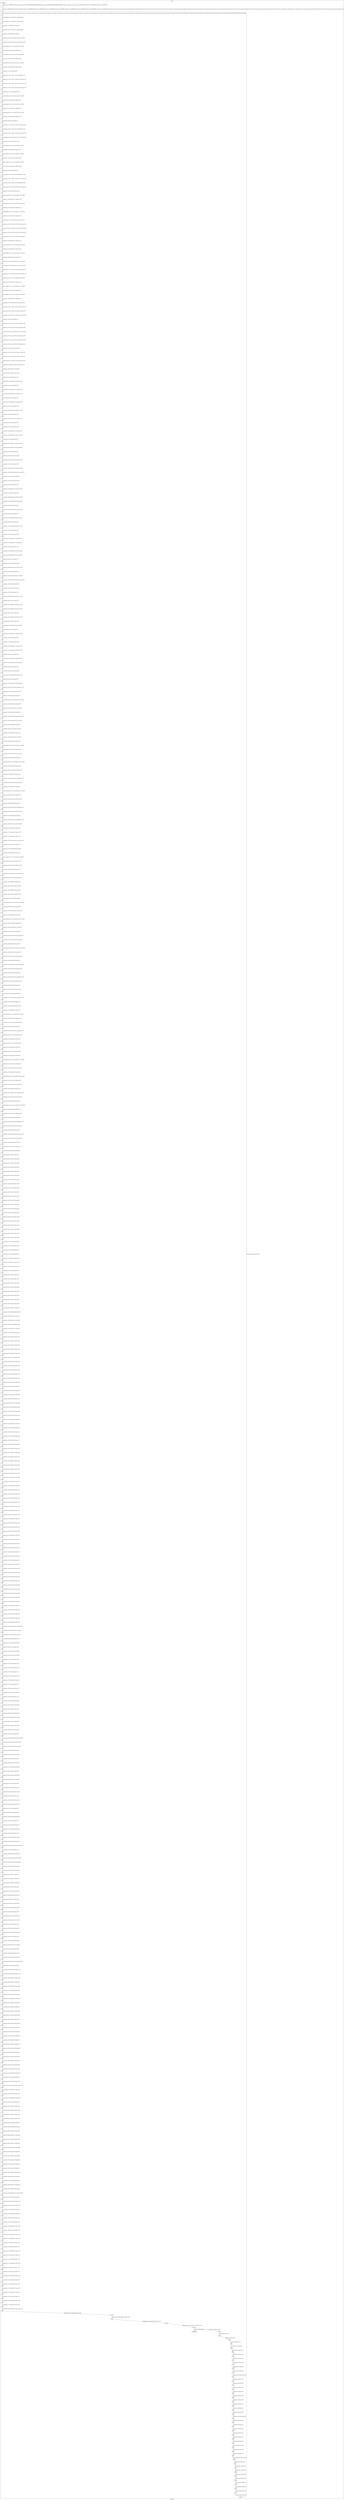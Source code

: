 digraph G {
label="Btor2XCFA";
subgraph cluster_0 {
label="main";
main_init[];
l1[];
l3[];
l4[];
l5[];
l6[];
l7[];
l8[];
l9[];
l10[];
l11[];
l12[];
l13[];
l14[];
l15[];
l16[];
l17[];
l18[];
l19[];
l20[];
l21[];
l22[];
l23[];
l24[];
l25[];
l26[];
l27[];
l28[];
l29[];
l30[];
l31[];
l32[];
l33[];
l34[];
l35[];
l36[];
l37[];
l38[];
l39[];
l40[];
l41[];
l42[];
l43[];
l44[];
l45[];
l46[];
l47[];
l48[];
l49[];
l50[];
l51[];
l52[];
l53[];
l54[];
l55[];
l56[];
l57[];
l58[];
l59[];
l60[];
l61[];
l62[];
l63[];
l64[];
l65[];
l66[];
l67[];
l68[];
l69[];
l70[];
l71[];
l72[];
l73[];
l74[];
l75[];
l76[];
l77[];
l78[];
l79[];
l80[];
l81[];
l82[];
l83[];
l84[];
l85[];
l86[];
l87[];
l88[];
l89[];
l90[];
l91[];
l92[];
l93[];
l94[];
l95[];
l96[];
l97[];
l98[];
l99[];
l100[];
l101[];
l102[];
l103[];
l104[];
l105[];
l106[];
l107[];
l108[];
l109[];
l110[];
l111[];
l112[];
l113[];
l114[];
l115[];
l116[];
l117[];
l118[];
l119[];
l120[];
l121[];
l122[];
l123[];
l124[];
l125[];
l126[];
l127[];
l128[];
l129[];
l130[];
l131[];
l132[];
l133[];
l134[];
l135[];
l136[];
l137[];
l138[];
l139[];
l140[];
l141[];
l142[];
l143[];
l144[];
l145[];
l146[];
l147[];
l148[];
l149[];
l150[];
l151[];
l152[];
l153[];
l154[];
l155[];
l156[];
l157[];
l158[];
l159[];
l160[];
l161[];
l162[];
l163[];
l164[];
l165[];
l166[];
l167[];
l168[];
l169[];
l170[];
l171[];
l172[];
l173[];
l174[];
l175[];
l176[];
l177[];
l178[];
l179[];
l180[];
l181[];
l182[];
l183[];
l184[];
l185[];
l186[];
l187[];
l188[];
l189[];
l190[];
l191[];
l192[];
l193[];
l194[];
l195[];
l196[];
l197[];
l198[];
l199[];
l200[];
l201[];
l202[];
l203[];
l204[];
l205[];
l206[];
l207[];
l208[];
l209[];
l210[];
l211[];
l212[];
l213[];
l214[];
l215[];
l216[];
l217[];
l218[];
l219[];
l220[];
l221[];
l222[];
l223[];
l224[];
l225[];
l226[];
l227[];
l228[];
l229[];
l230[];
l231[];
l232[];
l233[];
l234[];
l235[];
l236[];
l237[];
l238[];
l239[];
l240[];
l241[];
l242[];
l243[];
l244[];
l245[];
l246[];
l247[];
l248[];
l249[];
l250[];
l251[];
l252[];
l253[];
l254[];
l255[];
l256[];
l257[];
l258[];
l259[];
l260[];
l261[];
l262[];
l263[];
l264[];
l265[];
l266[];
l267[];
l268[];
l269[];
l270[];
l271[];
l272[];
l273[];
l274[];
l275[];
l276[];
l277[];
l278[];
l279[];
l280[];
l281[];
l282[];
l283[];
l284[];
l285[];
l286[];
l287[];
l288[];
l289[];
l290[];
l291[];
l292[];
l293[];
l294[];
l295[];
l296[];
l297[];
l298[];
l299[];
l300[];
l301[];
l302[];
l303[];
l304[];
l305[];
l306[];
l307[];
l308[];
l309[];
l310[];
l311[];
l312[];
l313[];
l314[];
l315[];
l316[];
l317[];
l318[];
l319[];
l320[];
l321[];
l322[];
l323[];
l324[];
l325[];
l326[];
l327[];
l328[];
l329[];
l330[];
l331[];
l332[];
l333[];
l334[];
l335[];
l336[];
l337[];
l338[];
l339[];
l340[];
l341[];
l342[];
l343[];
l344[];
l345[];
l346[];
l347[];
l348[];
l349[];
l350[];
l351[];
l352[];
l353[];
l354[];
l355[];
l356[];
l357[];
l358[];
l359[];
l360[];
l361[];
l362[];
l363[];
l364[];
l365[];
l366[];
l367[];
l368[];
l369[];
l370[];
l371[];
l372[];
l373[];
l374[];
l375[];
l376[];
l377[];
l378[];
l379[];
l380[];
l381[];
l382[];
l383[];
l384[];
l385[];
l386[];
l387[];
l388[];
l389[];
l390[];
l391[];
l392[];
l393[];
l394[];
l395[];
l396[];
l397[];
l398[];
l399[];
l400[];
l401[];
l402[];
l403[];
l404[];
l405[];
l406[];
l407[];
l408[];
l409[];
l410[];
l411[];
l412[];
l413[];
l414[];
l415[];
l416[];
l417[];
l418[];
l419[];
l420[];
l421[];
l422[];
l423[];
l424[];
l425[];
l426[];
l427[];
l428[];
l429[];
l430[];
l431[];
l432[];
l433[];
l434[];
l435[];
l436[];
l437[];
l438[];
l439[];
l440[];
l441[];
l442[];
l443[];
l444[];
l445[];
l446[];
l447[];
l448[];
l449[];
l450[];
l451[];
l452[];
l453[];
l454[];
l455[];
l456[];
l457[];
l458[];
l459[];
l460[];
l461[];
l462[];
l463[];
l464[];
l465[];
l466[];
l467[];
l468[];
l469[];
l470[];
l471[];
l472[];
l473[];
l474[];
l475[];
l476[];
l477[];
l478[];
l479[];
l480[];
l481[];
l482[];
l483[];
l484[];
l485[];
l486[];
l487[];
l488[];
l489[];
l490[];
l491[];
l492[];
l493[];
l494[];
l495[];
l496[];
l497[];
l498[];
l499[];
l500[];
l501[];
l502[];
l503[];
l504[];
l505[];
l506[];
l507[];
l508[];
l509[];
l510[];
l511[];
l512[];
l513[];
l514[];
l515[];
l516[];
l517[];
l518[];
l519[];
l520[];
l521[];
l522[];
l523[];
l524[];
l525[];
l526[];
l527[];
l528[];
l529[];
l530[];
l531[];
l532[];
l533[];
l534[];
l535[];
l536[];
l537[];
l538[];
l539[];
l540[];
l541[];
l542[];
l543[];
l544[];
l545[];
l546[];
l547[];
l548[];
l549[];
l550[];
l551[];
l552[];
l553[];
l554[];
l555[];
l556[];
l557[];
l558[];
l559[];
l560[];
l561[];
l562[];
l563[];
main_error[];
l564[];
l565[];
l566[];
l567[];
l568[];
l569[];
l570[];
l571[];
l572[];
l573[];
l574[];
l575[];
l576[];
l577[];
l578[];
l579[];
l580[];
l581[];
l582[];
l583[];
l584[];
l585[];
l586[];
l587[];
l588[];
l589[];
l590[];
l591[];
l592[];
l593[];
l594[];
l595[];
l596[];
l597[];
l598[];
l599[];
l600[];
l601[];
l602[];
l603[];
l604[];
main_init -> l1 [label="[(assign const_4 #b00000000),(assign const_25 #b0),(assign const_88 #b00000000000000000000000000000001),(assign const_89 #b00000000000000000000000000000000),(assign const_98 #b11111111),(assign const_100 #b00000000),(assign const_103 #b00000010),(assign const_107 #b00000001)] "];
l3 -> l4 [label="[(havoc input_99),(havoc input_104),(havoc input_108),(havoc input_111),(havoc input_123),(havoc input_135),(havoc input_147),(havoc input_150),(havoc input_153),(havoc input_156),(havoc input_166),(havoc input_176),(havoc input_186),(havoc input_187),(havoc input_188),(havoc input_189),(havoc input_190),(havoc input_191),(havoc input_215),(havoc input_217),(havoc input_227),(havoc input_232),(havoc input_234),(havoc input_239),(havoc input_243),(havoc input_258),(havoc input_260),(havoc input_270),(havoc input_275),(havoc input_277),(havoc input_282),(havoc input_286),(havoc input_301),(havoc input_303),(havoc input_313),(havoc input_318),(havoc input_320),(havoc input_325),(havoc input_329)] "];
l4 -> l5 [label="[(assign ternary_90 (ite (= state_38 #b1) const_88 const_89))] "];
l5 -> l6 [label="[(assign ternary_91 (ite (= state_58 #b1) const_88 const_89))] "];
l6 -> l7 [label="[(assign binary_92 (bvadd ternary_90 ternary_91))] "];
l7 -> l8 [label="[(assign ternary_93 (ite (= state_78 #b1) const_88 const_89))] "];
l8 -> l9 [label="[(assign binary_94 (bvadd binary_92 ternary_93))] "];
l9 -> l10 [label="[(assign comparison_95 (ite (bvule binary_94 const_88) #b1 #b0))] "];
l10 -> l11 [label="[(assign binary_96 (bvand (bvnot state_86) (bvnot comparison_95)))] "];
l11 -> l12 [label="[(assign comparison_101 (ite (= const_100 state_23) #b1 #b0))] "];
l12 -> l13 [label="[(assign binary_102 (bvand input_99 comparison_101))] "];
l13 -> l14 [label="[(assign comparison_105 (ite (= const_100 state_21) #b1 #b0))] "];
l14 -> l15 [label="[(assign binary_106 (bvand input_104 comparison_105))] "];
l15 -> l16 [label="[(assign comparison_109 (ite (= const_100 state_19) #b1 #b0))] "];
l16 -> l17 [label="[(assign binary_110 (bvand input_108 comparison_109))] "];
l17 -> l18 [label="[(assign binary_112 (bvxor const_98 state_5))] "];
l18 -> l19 [label="[(assign ternary_113 (ite (= input_111 #b1) const_98 binary_112))] "];
l19 -> l20 [label="[(assign ternary_114 (ite (= binary_110 #b1) const_100 ternary_113))] "];
l20 -> l21 [label="[(assign ternary_115 (ite (= binary_106 #b1) const_107 ternary_114))] "];
l21 -> l22 [label="[(assign ternary_116 (ite (= binary_102 #b1) const_103 ternary_115))] "];
l22 -> l23 [label="[(assign binary_117 (bvxor const_98 ternary_116))] "];
l23 -> l24 [label="[(assign comparison_119 (ite (= const_107 state_23) #b1 #b0))] "];
l24 -> l25 [label="[(assign binary_120 (bvand input_99 comparison_119))] "];
l25 -> l26 [label="[(assign comparison_121 (ite (= const_107 state_21) #b1 #b0))] "];
l26 -> l27 [label="[(assign binary_122 (bvand input_104 comparison_121))] "];
l27 -> l28 [label="[(assign comparison_124 (ite (= const_107 state_19) #b1 #b0))] "];
l28 -> l29 [label="[(assign binary_125 (bvand input_108 comparison_124))] "];
l29 -> l30 [label="[(assign binary_126 (bvxor const_98 state_7))] "];
l30 -> l31 [label="[(assign ternary_127 (ite (= binary_125 #b1) const_100 binary_126))] "];
l31 -> l32 [label="[(assign ternary_128 (ite (= input_123 #b1) const_98 ternary_127))] "];
l32 -> l33 [label="[(assign ternary_129 (ite (= binary_122 #b1) const_107 ternary_128))] "];
l33 -> l34 [label="[(assign ternary_130 (ite (= binary_120 #b1) const_103 ternary_129))] "];
l34 -> l35 [label="[(assign binary_131 (bvxor const_98 ternary_130))] "];
l35 -> l36 [label="[(assign comparison_133 (ite (= const_103 state_23) #b1 #b0))] "];
l36 -> l37 [label="[(assign binary_134 (bvand input_99 comparison_133))] "];
l37 -> l38 [label="[(assign comparison_136 (ite (= const_103 state_21) #b1 #b0))] "];
l38 -> l39 [label="[(assign binary_137 (bvand input_104 comparison_136))] "];
l39 -> l40 [label="[(assign comparison_138 (ite (= const_103 state_19) #b1 #b0))] "];
l40 -> l41 [label="[(assign binary_139 (bvand input_108 comparison_138))] "];
l41 -> l42 [label="[(assign binary_140 (bvxor const_98 state_9))] "];
l42 -> l43 [label="[(assign ternary_141 (ite (= binary_139 #b1) const_100 binary_140))] "];
l43 -> l44 [label="[(assign ternary_142 (ite (= binary_137 #b1) const_107 ternary_141))] "];
l44 -> l45 [label="[(assign ternary_143 (ite (= input_135 #b1) const_98 ternary_142))] "];
l45 -> l46 [label="[(assign ternary_144 (ite (= binary_134 #b1) const_103 ternary_143))] "];
l46 -> l47 [label="[(assign binary_145 (bvxor const_98 ternary_144))] "];
l47 -> l48 [label="[(assign comparison_148 (ite (= const_100 binary_140) #b1 #b0))] "];
l48 -> l49 [label="[(assign binary_149 (bvand input_147 comparison_148))] "];
l49 -> l50 [label="[(assign comparison_151 (ite (= const_100 binary_126) #b1 #b0))] "];
l50 -> l51 [label="[(assign binary_152 (bvand input_150 comparison_151))] "];
l51 -> l52 [label="[(assign comparison_154 (ite (= const_100 binary_112) #b1 #b0))] "];
l52 -> l53 [label="[(assign binary_155 (bvand input_153 comparison_154))] "];
l53 -> l54 [label="[(assign ternary_157 (ite (= input_156 #b1) const_107 state_11))] "];
l54 -> l55 [label="[(assign ternary_158 (ite (= binary_155 #b1) const_100 ternary_157))] "];
l55 -> l56 [label="[(assign ternary_159 (ite (= binary_152 #b1) const_100 ternary_158))] "];
l56 -> l57 [label="[(assign ternary_160 (ite (= binary_149 #b1) const_100 ternary_159))] "];
l57 -> l58 [label="[(assign comparison_162 (ite (= const_107 binary_140) #b1 #b0))] "];
l58 -> l59 [label="[(assign binary_163 (bvand input_147 comparison_162))] "];
l59 -> l60 [label="[(assign comparison_164 (ite (= const_107 binary_126) #b1 #b0))] "];
l60 -> l61 [label="[(assign binary_165 (bvand input_150 comparison_164))] "];
l61 -> l62 [label="[(assign comparison_167 (ite (= const_107 binary_112) #b1 #b0))] "];
l62 -> l63 [label="[(assign binary_168 (bvand input_153 comparison_167))] "];
l63 -> l64 [label="[(assign ternary_169 (ite (= binary_168 #b1) const_100 state_13))] "];
l64 -> l65 [label="[(assign ternary_170 (ite (= input_166 #b1) const_107 ternary_169))] "];
l65 -> l66 [label="[(assign ternary_171 (ite (= binary_165 #b1) const_100 ternary_170))] "];
l66 -> l67 [label="[(assign ternary_172 (ite (= binary_163 #b1) const_100 ternary_171))] "];
l67 -> l68 [label="[(assign comparison_174 (ite (= const_103 binary_140) #b1 #b0))] "];
l68 -> l69 [label="[(assign binary_175 (bvand input_147 comparison_174))] "];
l69 -> l70 [label="[(assign comparison_177 (ite (= const_103 binary_126) #b1 #b0))] "];
l70 -> l71 [label="[(assign binary_178 (bvand input_150 comparison_177))] "];
l71 -> l72 [label="[(assign comparison_179 (ite (= const_103 binary_112) #b1 #b0))] "];
l72 -> l73 [label="[(assign binary_180 (bvand input_153 comparison_179))] "];
l73 -> l74 [label="[(assign ternary_181 (ite (= binary_180 #b1) const_100 state_15))] "];
l74 -> l75 [label="[(assign ternary_182 (ite (= binary_178 #b1) const_100 ternary_181))] "];
l75 -> l76 [label="[(assign ternary_183 (ite (= input_176 #b1) const_107 ternary_182))] "];
l76 -> l77 [label="[(assign ternary_184 (ite (= binary_175 #b1) const_100 ternary_183))] "];
l77 -> l78 [label="[(assign binary_192 (bvxor const_98 state_17))] "];
l78 -> l79 [label="[(assign ternary_193 (ite (= input_191 #b1) const_100 binary_192))] "];
l79 -> l80 [label="[(assign ternary_194 (ite (= input_190 #b1) const_98 ternary_193))] "];
l80 -> l81 [label="[(assign ternary_195 (ite (= input_189 #b1) const_107 ternary_194))] "];
l81 -> l82 [label="[(assign ternary_196 (ite (= input_188 #b1) const_98 ternary_195))] "];
l82 -> l83 [label="[(assign ternary_197 (ite (= input_187 #b1) const_103 ternary_196))] "];
l83 -> l84 [label="[(assign ternary_198 (ite (= input_186 #b1) const_98 ternary_197))] "];
l84 -> l85 [label="[(assign binary_199 (bvxor const_98 ternary_198))] "];
l85 -> l86 [label="[(assign ternary_201 (ite (= input_191 #b1) binary_192 state_19))] "];
l86 -> l87 [label="[(assign ternary_203 (ite (= input_189 #b1) binary_192 state_21))] "];
l87 -> l88 [label="[(assign ternary_205 (ite (= input_187 #b1) binary_192 state_23))] "];
l88 -> l89 [label="[(assign binary_207 (bvand (bvnot state_26) (bvnot input_111)))] "];
l89 -> l90 [label="[(assign binary_208 (bvor binary_207 input_190))] "];
l90 -> l91 [label="[(assign binary_209 (bvor binary_208 input_153))] "];
l91 -> l92 [label="[(assign binary_211 (bvor state_28 input_111))] "];
l92 -> l93 [label="[(assign binary_212 (bvand binary_211 (bvnot input_191)))] "];
l93 -> l94 [label="[(assign binary_214 (bvor state_30 input_191))] "];
l94 -> l95 [label="[(assign binary_216 (bvand binary_214 (bvnot input_215)))] "];
l95 -> l96 [label="[(assign binary_218 (bvand binary_216 (bvnot input_217)))] "];
l96 -> l97 [label="[(assign binary_220 (bvor state_32 input_217))] "];
l97 -> l98 [label="[(assign binary_221 (bvand binary_220 (bvnot input_156)))] "];
l98 -> l99 [label="[(assign binary_223 (bvor state_34 input_156))] "];
l99 -> l100 [label="[(assign binary_224 (bvand binary_223 (bvnot input_108)))] "];
l100 -> l101 [label="[(assign binary_226 (bvor state_36 input_108))] "];
l101 -> l102 [label="[(assign binary_228 (bvand binary_226 (bvnot input_227)))] "];
l102 -> l103 [label="[(assign binary_230 (bvor state_38 input_215))] "];
l103 -> l104 [label="[(assign binary_231 (bvor binary_230 input_227))] "];
l104 -> l105 [label="[(assign binary_233 (bvand binary_231 (bvnot input_232)))] "];
l105 -> l106 [label="[(assign binary_235 (bvand binary_233 (bvnot input_234)))] "];
l106 -> l107 [label="[(assign binary_237 (bvor state_40 input_232))] "];
l107 -> l108 [label="[(assign binary_238 (bvand binary_237 (bvnot input_190)))] "];
l108 -> l109 [label="[(assign binary_240 (bvand binary_238 (bvnot input_239)))] "];
l109 -> l110 [label="[(assign binary_242 (bvor state_42 input_234))] "];
l110 -> l111 [label="[(assign binary_244 (bvor binary_242 input_243))] "];
l111 -> l112 [label="[(assign binary_245 (bvand binary_244 (bvnot input_153)))] "];
l112 -> l113 [label="[(assign binary_247 (bvor state_44 input_239))] "];
l113 -> l114 [label="[(assign binary_248 (bvand binary_247 (bvnot input_243)))] "];
l114 -> l115 [label="[(assign binary_250 (bvand (bvnot state_46) (bvnot input_123)))] "];
l115 -> l116 [label="[(assign binary_251 (bvor binary_250 input_188))] "];
l116 -> l117 [label="[(assign binary_252 (bvor binary_251 input_150))] "];
l117 -> l118 [label="[(assign binary_254 (bvor state_48 input_123))] "];
l118 -> l119 [label="[(assign binary_255 (bvand binary_254 (bvnot input_189)))] "];
l119 -> l120 [label="[(assign binary_257 (bvor state_50 input_189))] "];
l120 -> l121 [label="[(assign binary_259 (bvand binary_257 (bvnot input_258)))] "];
l121 -> l122 [label="[(assign binary_261 (bvand binary_259 (bvnot input_260)))] "];
l122 -> l123 [label="[(assign binary_263 (bvor state_52 input_260))] "];
l123 -> l124 [label="[(assign binary_264 (bvand binary_263 (bvnot input_166)))] "];
l124 -> l125 [label="[(assign binary_266 (bvor state_54 input_166))] "];
l125 -> l126 [label="[(assign binary_267 (bvand binary_266 (bvnot input_104)))] "];
l126 -> l127 [label="[(assign binary_269 (bvor state_56 input_104))] "];
l127 -> l128 [label="[(assign binary_271 (bvand binary_269 (bvnot input_270)))] "];
l128 -> l129 [label="[(assign binary_273 (bvor state_58 input_258))] "];
l129 -> l130 [label="[(assign binary_274 (bvor binary_273 input_270))] "];
l130 -> l131 [label="[(assign binary_276 (bvand binary_274 (bvnot input_275)))] "];
l131 -> l132 [label="[(assign binary_278 (bvand binary_276 (bvnot input_277)))] "];
l132 -> l133 [label="[(assign binary_280 (bvor state_60 input_275))] "];
l133 -> l134 [label="[(assign binary_281 (bvand binary_280 (bvnot input_188)))] "];
l134 -> l135 [label="[(assign binary_283 (bvand binary_281 (bvnot input_282)))] "];
l135 -> l136 [label="[(assign binary_285 (bvor state_62 input_277))] "];
l136 -> l137 [label="[(assign binary_287 (bvor binary_285 input_286))] "];
l137 -> l138 [label="[(assign binary_288 (bvand binary_287 (bvnot input_150)))] "];
l138 -> l139 [label="[(assign binary_290 (bvor state_64 input_282))] "];
l139 -> l140 [label="[(assign binary_291 (bvand binary_290 (bvnot input_286)))] "];
l140 -> l141 [label="[(assign binary_293 (bvand (bvnot state_66) (bvnot input_135)))] "];
l141 -> l142 [label="[(assign binary_294 (bvor binary_293 input_186))] "];
l142 -> l143 [label="[(assign binary_295 (bvor binary_294 input_147))] "];
l143 -> l144 [label="[(assign binary_297 (bvor state_68 input_135))] "];
l144 -> l145 [label="[(assign binary_298 (bvand binary_297 (bvnot input_187)))] "];
l145 -> l146 [label="[(assign binary_300 (bvor state_70 input_187))] "];
l146 -> l147 [label="[(assign binary_302 (bvand binary_300 (bvnot input_301)))] "];
l147 -> l148 [label="[(assign binary_304 (bvand binary_302 (bvnot input_303)))] "];
l148 -> l149 [label="[(assign binary_306 (bvor state_72 input_303))] "];
l149 -> l150 [label="[(assign binary_307 (bvand binary_306 (bvnot input_176)))] "];
l150 -> l151 [label="[(assign binary_309 (bvor state_74 input_176))] "];
l151 -> l152 [label="[(assign binary_310 (bvand binary_309 (bvnot input_99)))] "];
l152 -> l153 [label="[(assign binary_312 (bvor state_76 input_99))] "];
l153 -> l154 [label="[(assign binary_314 (bvand binary_312 (bvnot input_313)))] "];
l154 -> l155 [label="[(assign binary_316 (bvor state_78 input_301))] "];
l155 -> l156 [label="[(assign binary_317 (bvor binary_316 input_313))] "];
l156 -> l157 [label="[(assign binary_319 (bvand binary_317 (bvnot input_318)))] "];
l157 -> l158 [label="[(assign binary_321 (bvand binary_319 (bvnot input_320)))] "];
l158 -> l159 [label="[(assign binary_323 (bvor state_80 input_318))] "];
l159 -> l160 [label="[(assign binary_324 (bvand binary_323 (bvnot input_186)))] "];
l160 -> l161 [label="[(assign binary_326 (bvand binary_324 (bvnot input_325)))] "];
l161 -> l162 [label="[(assign binary_328 (bvor state_82 input_320))] "];
l162 -> l163 [label="[(assign binary_330 (bvor binary_328 input_329))] "];
l163 -> l164 [label="[(assign binary_331 (bvand binary_330 (bvnot input_147)))] "];
l164 -> l165 [label="[(assign binary_333 (bvor state_84 input_325))] "];
l165 -> l166 [label="[(assign binary_334 (bvand binary_333 (bvnot input_329)))] "];
l166 -> l167 [label="[(assign binary_336 (bvor (bvnot state_26) (bvnot input_111)))] "];
l167 -> l168 [label="[(assign binary_337 (bvor state_28 (bvnot input_191)))] "];
l168 -> l169 [label="[(assign binary_338 (bvand binary_336 binary_337))] "];
l169 -> l170 [label="[(assign comparison_339 (ite (= const_98 state_19) #b1 #b0))] "];
l170 -> l171 [label="[(assign binary_340 (bvand state_30 comparison_339))] "];
l171 -> l172 [label="[(assign binary_341 (bvor (bvnot input_215) binary_340))] "];
l172 -> l173 [label="[(assign binary_342 (bvand binary_338 binary_341))] "];
l173 -> l174 [label="[(assign binary_343 (bvand state_30 (bvnot comparison_339)))] "];
l174 -> l175 [label="[(assign binary_344 (bvor (bvnot input_217) binary_343))] "];
l175 -> l176 [label="[(assign binary_345 (bvand binary_342 binary_344))] "];
l176 -> l177 [label="[(assign binary_346 (bvor state_32 (bvnot input_156)))] "];
l177 -> l178 [label="[(assign binary_347 (bvand binary_345 binary_346))] "];
l178 -> l179 [label="[(assign binary_348 (bvor state_34 (bvnot input_108)))] "];
l179 -> l180 [label="[(assign binary_349 (bvand binary_347 binary_348))] "];
l180 -> l181 [label="[(assign comparison_350 (ite (= const_100 state_11) #b1 #b0))] "];
l181 -> l182 [label="[(assign binary_351 (bvand state_36 comparison_350))] "];
l182 -> l183 [label="[(assign binary_352 (bvor (bvnot input_227) binary_351))] "];
l183 -> l184 [label="[(assign binary_353 (bvand binary_349 binary_352))] "];
l184 -> l185 [label="[(assign comparison_354 (ite (= const_98 binary_112) #b1 #b0))] "];
l185 -> l186 [label="[(assign binary_355 (bvand state_38 comparison_354))] "];
l186 -> l187 [label="[(assign binary_356 (bvor (bvnot input_232) binary_355))] "];
l187 -> l188 [label="[(assign binary_357 (bvand binary_353 binary_356))] "];
l188 -> l189 [label="[(assign binary_358 (bvand state_38 (bvnot comparison_354)))] "];
l189 -> l190 [label="[(assign binary_359 (bvor (bvnot input_234) binary_358))] "];
l190 -> l191 [label="[(assign binary_360 (bvand binary_357 binary_359))] "];
l191 -> l192 [label="[(assign comparison_361 (ite (= const_100 binary_192) #b1 #b0))] "];
l192 -> l193 [label="[(assign binary_362 (bvand state_40 comparison_361))] "];
l193 -> l194 [label="[(assign binary_363 (bvor (bvnot input_190) binary_362))] "];
l194 -> l195 [label="[(assign binary_364 (bvand binary_360 binary_363))] "];
l195 -> l196 [label="[(assign binary_365 (bvand state_40 (bvnot comparison_361)))] "];
l196 -> l197 [label="[(assign binary_366 (bvor (bvnot input_239) binary_365))] "];
l197 -> l198 [label="[(assign binary_367 (bvand binary_364 binary_366))] "];
l198 -> l199 [label="[(assign binary_368 (bvand state_44 (bvnot comparison_354)))] "];
l199 -> l200 [label="[(assign binary_369 (bvor (bvnot input_243) binary_368))] "];
l200 -> l201 [label="[(assign binary_370 (bvand binary_367 binary_369))] "];
l201 -> l202 [label="[(assign binary_371 (bvor state_42 (bvnot input_153)))] "];
l202 -> l203 [label="[(assign binary_372 (bvand binary_370 binary_371))] "];
l203 -> l204 [label="[(assign binary_373 (bvor (bvnot state_46) (bvnot input_123)))] "];
l204 -> l205 [label="[(assign binary_374 (bvand binary_372 binary_373))] "];
l205 -> l206 [label="[(assign binary_375 (bvor state_48 (bvnot input_189)))] "];
l206 -> l207 [label="[(assign binary_376 (bvand binary_374 binary_375))] "];
l207 -> l208 [label="[(assign comparison_377 (ite (= const_98 state_21) #b1 #b0))] "];
l208 -> l209 [label="[(assign binary_378 (bvand state_50 comparison_377))] "];
l209 -> l210 [label="[(assign binary_379 (bvor (bvnot input_258) binary_378))] "];
l210 -> l211 [label="[(assign binary_380 (bvand binary_376 binary_379))] "];
l211 -> l212 [label="[(assign binary_381 (bvand state_50 (bvnot comparison_377)))] "];
l212 -> l213 [label="[(assign binary_382 (bvor (bvnot input_260) binary_381))] "];
l213 -> l214 [label="[(assign binary_383 (bvand binary_380 binary_382))] "];
l214 -> l215 [label="[(assign binary_384 (bvor state_52 (bvnot input_166)))] "];
l215 -> l216 [label="[(assign binary_385 (bvand binary_383 binary_384))] "];
l216 -> l217 [label="[(assign binary_386 (bvor state_54 (bvnot input_104)))] "];
l217 -> l218 [label="[(assign binary_387 (bvand binary_385 binary_386))] "];
l218 -> l219 [label="[(assign comparison_388 (ite (= const_100 state_13) #b1 #b0))] "];
l219 -> l220 [label="[(assign binary_389 (bvand state_56 comparison_388))] "];
l220 -> l221 [label="[(assign binary_390 (bvor (bvnot input_270) binary_389))] "];
l221 -> l222 [label="[(assign binary_391 (bvand binary_387 binary_390))] "];
l222 -> l223 [label="[(assign comparison_392 (ite (= const_98 binary_126) #b1 #b0))] "];
l223 -> l224 [label="[(assign binary_393 (bvand state_58 comparison_392))] "];
l224 -> l225 [label="[(assign binary_394 (bvor (bvnot input_275) binary_393))] "];
l225 -> l226 [label="[(assign binary_395 (bvand binary_391 binary_394))] "];
l226 -> l227 [label="[(assign binary_396 (bvand state_58 (bvnot comparison_392)))] "];
l227 -> l228 [label="[(assign binary_397 (bvor (bvnot input_277) binary_396))] "];
l228 -> l229 [label="[(assign binary_398 (bvand binary_395 binary_397))] "];
l229 -> l230 [label="[(assign comparison_399 (ite (= const_107 binary_192) #b1 #b0))] "];
l230 -> l231 [label="[(assign binary_400 (bvand state_60 comparison_399))] "];
l231 -> l232 [label="[(assign binary_401 (bvor (bvnot input_188) binary_400))] "];
l232 -> l233 [label="[(assign binary_402 (bvand binary_398 binary_401))] "];
l233 -> l234 [label="[(assign binary_403 (bvand state_60 (bvnot comparison_399)))] "];
l234 -> l235 [label="[(assign binary_404 (bvor (bvnot input_282) binary_403))] "];
l235 -> l236 [label="[(assign binary_405 (bvand binary_402 binary_404))] "];
l236 -> l237 [label="[(assign binary_406 (bvand state_64 (bvnot comparison_392)))] "];
l237 -> l238 [label="[(assign binary_407 (bvor (bvnot input_286) binary_406))] "];
l238 -> l239 [label="[(assign binary_408 (bvand binary_405 binary_407))] "];
l239 -> l240 [label="[(assign binary_409 (bvor state_62 (bvnot input_150)))] "];
l240 -> l241 [label="[(assign binary_410 (bvand binary_408 binary_409))] "];
l241 -> l242 [label="[(assign binary_411 (bvor (bvnot state_66) (bvnot input_135)))] "];
l242 -> l243 [label="[(assign binary_412 (bvand binary_410 binary_411))] "];
l243 -> l244 [label="[(assign binary_413 (bvor state_68 (bvnot input_187)))] "];
l244 -> l245 [label="[(assign binary_414 (bvand binary_412 binary_413))] "];
l245 -> l246 [label="[(assign comparison_415 (ite (= const_98 state_23) #b1 #b0))] "];
l246 -> l247 [label="[(assign binary_416 (bvand state_70 comparison_415))] "];
l247 -> l248 [label="[(assign binary_417 (bvor (bvnot input_301) binary_416))] "];
l248 -> l249 [label="[(assign binary_418 (bvand binary_414 binary_417))] "];
l249 -> l250 [label="[(assign binary_419 (bvand state_70 (bvnot comparison_415)))] "];
l250 -> l251 [label="[(assign binary_420 (bvor (bvnot input_303) binary_419))] "];
l251 -> l252 [label="[(assign binary_421 (bvand binary_418 binary_420))] "];
l252 -> l253 [label="[(assign binary_422 (bvor state_72 (bvnot input_176)))] "];
l253 -> l254 [label="[(assign binary_423 (bvand binary_421 binary_422))] "];
l254 -> l255 [label="[(assign binary_424 (bvor state_74 (bvnot input_99)))] "];
l255 -> l256 [label="[(assign binary_425 (bvand binary_423 binary_424))] "];
l256 -> l257 [label="[(assign comparison_426 (ite (= const_100 state_15) #b1 #b0))] "];
l257 -> l258 [label="[(assign binary_427 (bvand state_76 comparison_426))] "];
l258 -> l259 [label="[(assign binary_428 (bvor (bvnot input_313) binary_427))] "];
l259 -> l260 [label="[(assign binary_429 (bvand binary_425 binary_428))] "];
l260 -> l261 [label="[(assign comparison_430 (ite (= const_98 binary_140) #b1 #b0))] "];
l261 -> l262 [label="[(assign binary_431 (bvand state_78 comparison_430))] "];
l262 -> l263 [label="[(assign binary_432 (bvor (bvnot input_318) binary_431))] "];
l263 -> l264 [label="[(assign binary_433 (bvand binary_429 binary_432))] "];
l264 -> l265 [label="[(assign binary_434 (bvand state_78 (bvnot comparison_430)))] "];
l265 -> l266 [label="[(assign binary_435 (bvor (bvnot input_320) binary_434))] "];
l266 -> l267 [label="[(assign binary_436 (bvand binary_433 binary_435))] "];
l267 -> l268 [label="[(assign comparison_437 (ite (= const_103 binary_192) #b1 #b0))] "];
l268 -> l269 [label="[(assign binary_438 (bvand state_80 comparison_437))] "];
l269 -> l270 [label="[(assign binary_439 (bvor (bvnot input_186) binary_438))] "];
l270 -> l271 [label="[(assign binary_440 (bvand binary_436 binary_439))] "];
l271 -> l272 [label="[(assign binary_441 (bvand state_80 (bvnot comparison_437)))] "];
l272 -> l273 [label="[(assign binary_442 (bvor (bvnot input_325) binary_441))] "];
l273 -> l274 [label="[(assign binary_443 (bvand binary_440 binary_442))] "];
l274 -> l275 [label="[(assign binary_444 (bvand state_84 (bvnot comparison_430)))] "];
l275 -> l276 [label="[(assign binary_445 (bvor (bvnot input_329) binary_444))] "];
l276 -> l277 [label="[(assign binary_446 (bvand binary_443 binary_445))] "];
l277 -> l278 [label="[(assign binary_447 (bvor state_82 (bvnot input_147)))] "];
l278 -> l279 [label="[(assign binary_448 (bvand binary_446 binary_447))] "];
l279 -> l280 [label="[(assign binary_449 (bvor input_111 input_191))] "];
l280 -> l281 [label="[(assign binary_450 (bvor input_215 binary_449))] "];
l281 -> l282 [label="[(assign binary_451 (bvor input_217 binary_450))] "];
l282 -> l283 [label="[(assign binary_452 (bvor input_156 binary_451))] "];
l283 -> l284 [label="[(assign binary_453 (bvor input_108 binary_452))] "];
l284 -> l285 [label="[(assign binary_454 (bvor input_227 binary_453))] "];
l285 -> l286 [label="[(assign binary_455 (bvor input_232 binary_454))] "];
l286 -> l287 [label="[(assign binary_456 (bvor input_234 binary_455))] "];
l287 -> l288 [label="[(assign binary_457 (bvor input_190 binary_456))] "];
l288 -> l289 [label="[(assign binary_458 (bvor input_239 binary_457))] "];
l289 -> l290 [label="[(assign binary_459 (bvor input_243 binary_458))] "];
l290 -> l291 [label="[(assign binary_460 (bvor input_153 binary_459))] "];
l291 -> l292 [label="[(assign binary_461 (bvor input_123 binary_460))] "];
l292 -> l293 [label="[(assign binary_462 (bvor input_189 binary_461))] "];
l293 -> l294 [label="[(assign binary_463 (bvor input_258 binary_462))] "];
l294 -> l295 [label="[(assign binary_464 (bvor input_260 binary_463))] "];
l295 -> l296 [label="[(assign binary_465 (bvor input_166 binary_464))] "];
l296 -> l297 [label="[(assign binary_466 (bvor input_104 binary_465))] "];
l297 -> l298 [label="[(assign binary_467 (bvor input_270 binary_466))] "];
l298 -> l299 [label="[(assign binary_468 (bvor input_275 binary_467))] "];
l299 -> l300 [label="[(assign binary_469 (bvor input_277 binary_468))] "];
l300 -> l301 [label="[(assign binary_470 (bvor input_188 binary_469))] "];
l301 -> l302 [label="[(assign binary_471 (bvor input_282 binary_470))] "];
l302 -> l303 [label="[(assign binary_472 (bvor input_286 binary_471))] "];
l303 -> l304 [label="[(assign binary_473 (bvor input_150 binary_472))] "];
l304 -> l305 [label="[(assign binary_474 (bvor input_135 binary_473))] "];
l305 -> l306 [label="[(assign binary_475 (bvor input_187 binary_474))] "];
l306 -> l307 [label="[(assign binary_476 (bvor input_301 binary_475))] "];
l307 -> l308 [label="[(assign binary_477 (bvor input_303 binary_476))] "];
l308 -> l309 [label="[(assign binary_478 (bvor input_176 binary_477))] "];
l309 -> l310 [label="[(assign binary_479 (bvor input_99 binary_478))] "];
l310 -> l311 [label="[(assign binary_480 (bvor input_313 binary_479))] "];
l311 -> l312 [label="[(assign binary_481 (bvor input_318 binary_480))] "];
l312 -> l313 [label="[(assign binary_482 (bvor input_320 binary_481))] "];
l313 -> l314 [label="[(assign binary_483 (bvor input_186 binary_482))] "];
l314 -> l315 [label="[(assign binary_484 (bvor input_325 binary_483))] "];
l315 -> l316 [label="[(assign binary_485 (bvor input_329 binary_484))] "];
l316 -> l317 [label="[(assign binary_486 (bvor input_147 binary_485))] "];
l317 -> l318 [label="[(assign binary_487 (bvand binary_448 binary_486))] "];
l318 -> l319 [label="[(assign binary_488 (bvand input_111 input_191))] "];
l319 -> l320 [label="[(assign binary_489 (bvand input_215 binary_449))] "];
l320 -> l321 [label="[(assign binary_490 (bvor binary_488 binary_489))] "];
l321 -> l322 [label="[(assign binary_491 (bvand input_217 binary_450))] "];
l322 -> l323 [label="[(assign binary_492 (bvor binary_490 binary_491))] "];
l323 -> l324 [label="[(assign binary_493 (bvand input_156 binary_451))] "];
l324 -> l325 [label="[(assign binary_494 (bvor binary_492 binary_493))] "];
l325 -> l326 [label="[(assign binary_495 (bvand input_108 binary_452))] "];
l326 -> l327 [label="[(assign binary_496 (bvor binary_494 binary_495))] "];
l327 -> l328 [label="[(assign binary_497 (bvand input_227 binary_453))] "];
l328 -> l329 [label="[(assign binary_498 (bvor binary_496 binary_497))] "];
l329 -> l330 [label="[(assign binary_499 (bvand input_232 binary_454))] "];
l330 -> l331 [label="[(assign binary_500 (bvor binary_498 binary_499))] "];
l331 -> l332 [label="[(assign binary_501 (bvand input_234 binary_455))] "];
l332 -> l333 [label="[(assign binary_502 (bvor binary_500 binary_501))] "];
l333 -> l334 [label="[(assign binary_503 (bvand input_190 binary_456))] "];
l334 -> l335 [label="[(assign binary_504 (bvor binary_502 binary_503))] "];
l335 -> l336 [label="[(assign binary_505 (bvand input_239 binary_457))] "];
l336 -> l337 [label="[(assign binary_506 (bvor binary_504 binary_505))] "];
l337 -> l338 [label="[(assign binary_507 (bvand input_243 binary_458))] "];
l338 -> l339 [label="[(assign binary_508 (bvor binary_506 binary_507))] "];
l339 -> l340 [label="[(assign binary_509 (bvand input_153 binary_459))] "];
l340 -> l341 [label="[(assign binary_510 (bvor binary_508 binary_509))] "];
l341 -> l342 [label="[(assign binary_511 (bvand input_123 binary_460))] "];
l342 -> l343 [label="[(assign binary_512 (bvor binary_510 binary_511))] "];
l343 -> l344 [label="[(assign binary_513 (bvand input_189 binary_461))] "];
l344 -> l345 [label="[(assign binary_514 (bvor binary_512 binary_513))] "];
l345 -> l346 [label="[(assign binary_515 (bvand input_258 binary_462))] "];
l346 -> l347 [label="[(assign binary_516 (bvor binary_514 binary_515))] "];
l347 -> l348 [label="[(assign binary_517 (bvand input_260 binary_463))] "];
l348 -> l349 [label="[(assign binary_518 (bvor binary_516 binary_517))] "];
l349 -> l350 [label="[(assign binary_519 (bvand input_166 binary_464))] "];
l350 -> l351 [label="[(assign binary_520 (bvor binary_518 binary_519))] "];
l351 -> l352 [label="[(assign binary_521 (bvand input_104 binary_465))] "];
l352 -> l353 [label="[(assign binary_522 (bvor binary_520 binary_521))] "];
l353 -> l354 [label="[(assign binary_523 (bvand input_270 binary_466))] "];
l354 -> l355 [label="[(assign binary_524 (bvor binary_522 binary_523))] "];
l355 -> l356 [label="[(assign binary_525 (bvand input_275 binary_467))] "];
l356 -> l357 [label="[(assign binary_526 (bvor binary_524 binary_525))] "];
l357 -> l358 [label="[(assign binary_527 (bvand input_277 binary_468))] "];
l358 -> l359 [label="[(assign binary_528 (bvor binary_526 binary_527))] "];
l359 -> l360 [label="[(assign binary_529 (bvand input_188 binary_469))] "];
l360 -> l361 [label="[(assign binary_530 (bvor binary_528 binary_529))] "];
l361 -> l362 [label="[(assign binary_531 (bvand input_282 binary_470))] "];
l362 -> l363 [label="[(assign binary_532 (bvor binary_530 binary_531))] "];
l363 -> l364 [label="[(assign binary_533 (bvand input_286 binary_471))] "];
l364 -> l365 [label="[(assign binary_534 (bvor binary_532 binary_533))] "];
l365 -> l366 [label="[(assign binary_535 (bvand input_150 binary_472))] "];
l366 -> l367 [label="[(assign binary_536 (bvor binary_534 binary_535))] "];
l367 -> l368 [label="[(assign binary_537 (bvand input_135 binary_473))] "];
l368 -> l369 [label="[(assign binary_538 (bvor binary_536 binary_537))] "];
l369 -> l370 [label="[(assign binary_539 (bvand input_187 binary_474))] "];
l370 -> l371 [label="[(assign binary_540 (bvor binary_538 binary_539))] "];
l371 -> l372 [label="[(assign binary_541 (bvand input_301 binary_475))] "];
l372 -> l373 [label="[(assign binary_542 (bvor binary_540 binary_541))] "];
l373 -> l374 [label="[(assign binary_543 (bvand input_303 binary_476))] "];
l374 -> l375 [label="[(assign binary_544 (bvor binary_542 binary_543))] "];
l375 -> l376 [label="[(assign binary_545 (bvand input_176 binary_477))] "];
l376 -> l377 [label="[(assign binary_546 (bvor binary_544 binary_545))] "];
l377 -> l378 [label="[(assign binary_547 (bvand input_99 binary_478))] "];
l378 -> l379 [label="[(assign binary_548 (bvor binary_546 binary_547))] "];
l379 -> l380 [label="[(assign binary_549 (bvand input_313 binary_479))] "];
l380 -> l381 [label="[(assign binary_550 (bvor binary_548 binary_549))] "];
l381 -> l382 [label="[(assign binary_551 (bvand input_318 binary_480))] "];
l382 -> l383 [label="[(assign binary_552 (bvor binary_550 binary_551))] "];
l383 -> l384 [label="[(assign binary_553 (bvand input_320 binary_481))] "];
l384 -> l385 [label="[(assign binary_554 (bvor binary_552 binary_553))] "];
l385 -> l386 [label="[(assign binary_555 (bvand input_186 binary_482))] "];
l386 -> l387 [label="[(assign binary_556 (bvor binary_554 binary_555))] "];
l387 -> l388 [label="[(assign binary_557 (bvand input_325 binary_483))] "];
l388 -> l389 [label="[(assign binary_558 (bvor binary_556 binary_557))] "];
l389 -> l390 [label="[(assign binary_559 (bvand input_329 binary_484))] "];
l390 -> l391 [label="[(assign binary_560 (bvor binary_558 binary_559))] "];
l391 -> l392 [label="[(assign binary_561 (bvand input_147 binary_485))] "];
l392 -> l393 [label="[(assign binary_562 (bvor binary_560 binary_561))] "];
l393 -> l394 [label="[(assign binary_563 (bvand binary_487 (bvnot binary_562)))] "];
l394 -> l395 [label="[(assign binary_564 (bvand (bvnot state_26) state_28))] "];
l395 -> l396 [label="[(assign binary_565 (bvor (bvnot state_26) state_28))] "];
l396 -> l397 [label="[(assign binary_566 (bvand state_30 binary_565))] "];
l397 -> l398 [label="[(assign binary_567 (bvor binary_564 binary_566))] "];
l398 -> l399 [label="[(assign binary_568 (bvor state_30 binary_565))] "];
l399 -> l400 [label="[(assign binary_569 (bvand state_32 binary_568))] "];
l400 -> l401 [label="[(assign binary_570 (bvor binary_567 binary_569))] "];
l401 -> l402 [label="[(assign binary_571 (bvor state_32 binary_568))] "];
l402 -> l403 [label="[(assign binary_572 (bvand state_34 binary_571))] "];
l403 -> l404 [label="[(assign binary_573 (bvor binary_570 binary_572))] "];
l404 -> l405 [label="[(assign binary_574 (bvor state_34 binary_571))] "];
l405 -> l406 [label="[(assign binary_575 (bvand state_36 binary_574))] "];
l406 -> l407 [label="[(assign binary_576 (bvor binary_573 binary_575))] "];
l407 -> l408 [label="[(assign binary_577 (bvor state_36 binary_574))] "];
l408 -> l409 [label="[(assign binary_578 (bvand state_38 binary_577))] "];
l409 -> l410 [label="[(assign binary_579 (bvor binary_576 binary_578))] "];
l410 -> l411 [label="[(assign binary_580 (bvor state_38 binary_577))] "];
l411 -> l412 [label="[(assign binary_581 (bvand state_40 binary_580))] "];
l412 -> l413 [label="[(assign binary_582 (bvor binary_579 binary_581))] "];
l413 -> l414 [label="[(assign binary_583 (bvor state_40 binary_580))] "];
l414 -> l415 [label="[(assign binary_584 (bvand state_42 binary_583))] "];
l415 -> l416 [label="[(assign binary_585 (bvor binary_582 binary_584))] "];
l416 -> l417 [label="[(assign binary_586 (bvor state_42 binary_583))] "];
l417 -> l418 [label="[(assign binary_587 (bvand state_44 binary_586))] "];
l418 -> l419 [label="[(assign binary_588 (bvor binary_585 binary_587))] "];
l419 -> l420 [label="[(assign binary_589 (bvor state_44 binary_586))] "];
l420 -> l421 [label="[(assign binary_590 (bvand (bvnot binary_588) binary_589))] "];
l421 -> l422 [label="[(assign binary_591 (bvand (bvnot state_46) state_48))] "];
l422 -> l423 [label="[(assign binary_592 (bvor (bvnot state_46) state_48))] "];
l423 -> l424 [label="[(assign binary_593 (bvand state_50 binary_592))] "];
l424 -> l425 [label="[(assign binary_594 (bvor binary_591 binary_593))] "];
l425 -> l426 [label="[(assign binary_595 (bvor state_50 binary_592))] "];
l426 -> l427 [label="[(assign binary_596 (bvand state_52 binary_595))] "];
l427 -> l428 [label="[(assign binary_597 (bvor binary_594 binary_596))] "];
l428 -> l429 [label="[(assign binary_598 (bvor state_52 binary_595))] "];
l429 -> l430 [label="[(assign binary_599 (bvand state_54 binary_598))] "];
l430 -> l431 [label="[(assign binary_600 (bvor binary_597 binary_599))] "];
l431 -> l432 [label="[(assign binary_601 (bvor state_54 binary_598))] "];
l432 -> l433 [label="[(assign binary_602 (bvand state_56 binary_601))] "];
l433 -> l434 [label="[(assign binary_603 (bvor binary_600 binary_602))] "];
l434 -> l435 [label="[(assign binary_604 (bvor state_56 binary_601))] "];
l435 -> l436 [label="[(assign binary_605 (bvand state_58 binary_604))] "];
l436 -> l437 [label="[(assign binary_606 (bvor binary_603 binary_605))] "];
l437 -> l438 [label="[(assign binary_607 (bvor state_58 binary_604))] "];
l438 -> l439 [label="[(assign binary_608 (bvand state_60 binary_607))] "];
l439 -> l440 [label="[(assign binary_609 (bvor binary_606 binary_608))] "];
l440 -> l441 [label="[(assign binary_610 (bvor state_60 binary_607))] "];
l441 -> l442 [label="[(assign binary_611 (bvand state_62 binary_610))] "];
l442 -> l443 [label="[(assign binary_612 (bvor binary_609 binary_611))] "];
l443 -> l444 [label="[(assign binary_613 (bvor state_62 binary_610))] "];
l444 -> l445 [label="[(assign binary_614 (bvand state_64 binary_613))] "];
l445 -> l446 [label="[(assign binary_615 (bvor binary_612 binary_614))] "];
l446 -> l447 [label="[(assign binary_616 (bvand binary_590 (bvnot binary_615)))] "];
l447 -> l448 [label="[(assign binary_617 (bvor state_64 binary_613))] "];
l448 -> l449 [label="[(assign binary_618 (bvand binary_616 binary_617))] "];
l449 -> l450 [label="[(assign binary_619 (bvand (bvnot state_66) state_68))] "];
l450 -> l451 [label="[(assign binary_620 (bvor (bvnot state_66) state_68))] "];
l451 -> l452 [label="[(assign binary_621 (bvand state_70 binary_620))] "];
l452 -> l453 [label="[(assign binary_622 (bvor binary_619 binary_621))] "];
l453 -> l454 [label="[(assign binary_623 (bvor state_70 binary_620))] "];
l454 -> l455 [label="[(assign binary_624 (bvand state_72 binary_623))] "];
l455 -> l456 [label="[(assign binary_625 (bvor binary_622 binary_624))] "];
l456 -> l457 [label="[(assign binary_626 (bvor state_72 binary_623))] "];
l457 -> l458 [label="[(assign binary_627 (bvand state_74 binary_626))] "];
l458 -> l459 [label="[(assign binary_628 (bvor binary_625 binary_627))] "];
l459 -> l460 [label="[(assign binary_629 (bvor state_74 binary_626))] "];
l460 -> l461 [label="[(assign binary_630 (bvand state_76 binary_629))] "];
l461 -> l462 [label="[(assign binary_631 (bvor binary_628 binary_630))] "];
l462 -> l463 [label="[(assign binary_632 (bvor state_76 binary_629))] "];
l463 -> l464 [label="[(assign binary_633 (bvand state_78 binary_632))] "];
l464 -> l465 [label="[(assign binary_634 (bvor binary_631 binary_633))] "];
l465 -> l466 [label="[(assign binary_635 (bvor state_78 binary_632))] "];
l466 -> l467 [label="[(assign binary_636 (bvand state_80 binary_635))] "];
l467 -> l468 [label="[(assign binary_637 (bvor binary_634 binary_636))] "];
l468 -> l469 [label="[(assign binary_638 (bvor state_80 binary_635))] "];
l469 -> l470 [label="[(assign binary_639 (bvand state_82 binary_638))] "];
l470 -> l471 [label="[(assign binary_640 (bvor binary_637 binary_639))] "];
l471 -> l472 [label="[(assign binary_641 (bvor state_82 binary_638))] "];
l472 -> l473 [label="[(assign binary_642 (bvand state_84 binary_641))] "];
l473 -> l474 [label="[(assign binary_643 (bvor binary_640 binary_642))] "];
l474 -> l475 [label="[(assign binary_644 (bvand binary_618 (bvnot binary_643)))] "];
l475 -> l476 [label="[(assign binary_645 (bvor state_84 binary_641))] "];
l476 -> l477 [label="[(assign binary_646 (bvand binary_644 binary_645))] "];
l477 -> l478 [label="[(assign binary_647 (bvand binary_563 binary_646))] "];
l478 -> l479 [label="[(assign binary_648 (bvand binary_212 binary_209))] "];
l479 -> l480 [label="[(assign binary_649 (bvor binary_212 binary_209))] "];
l480 -> l481 [label="[(assign binary_650 (bvand binary_218 binary_649))] "];
l481 -> l482 [label="[(assign binary_651 (bvor binary_648 binary_650))] "];
l482 -> l483 [label="[(assign binary_652 (bvor binary_218 binary_649))] "];
l483 -> l484 [label="[(assign binary_653 (bvand binary_221 binary_652))] "];
l484 -> l485 [label="[(assign binary_654 (bvor binary_651 binary_653))] "];
l485 -> l486 [label="[(assign binary_655 (bvor binary_221 binary_652))] "];
l486 -> l487 [label="[(assign binary_656 (bvand binary_224 binary_655))] "];
l487 -> l488 [label="[(assign binary_657 (bvor binary_654 binary_656))] "];
l488 -> l489 [label="[(assign binary_658 (bvor binary_224 binary_655))] "];
l489 -> l490 [label="[(assign binary_659 (bvand binary_228 binary_658))] "];
l490 -> l491 [label="[(assign binary_660 (bvor binary_657 binary_659))] "];
l491 -> l492 [label="[(assign binary_661 (bvor binary_228 binary_658))] "];
l492 -> l493 [label="[(assign binary_662 (bvand binary_235 binary_661))] "];
l493 -> l494 [label="[(assign binary_663 (bvor binary_660 binary_662))] "];
l494 -> l495 [label="[(assign binary_664 (bvor binary_235 binary_661))] "];
l495 -> l496 [label="[(assign binary_665 (bvand binary_240 binary_664))] "];
l496 -> l497 [label="[(assign binary_666 (bvor binary_663 binary_665))] "];
l497 -> l498 [label="[(assign binary_667 (bvor binary_240 binary_664))] "];
l498 -> l499 [label="[(assign binary_668 (bvand binary_245 binary_667))] "];
l499 -> l500 [label="[(assign binary_669 (bvor binary_666 binary_668))] "];
l500 -> l501 [label="[(assign binary_670 (bvor binary_245 binary_667))] "];
l501 -> l502 [label="[(assign binary_671 (bvand binary_248 binary_670))] "];
l502 -> l503 [label="[(assign binary_672 (bvor binary_669 binary_671))] "];
l503 -> l504 [label="[(assign binary_673 (bvor binary_248 binary_670))] "];
l504 -> l505 [label="[(assign binary_674 (bvand (bvnot binary_672) binary_673))] "];
l505 -> l506 [label="[(assign binary_675 (bvand binary_255 binary_252))] "];
l506 -> l507 [label="[(assign binary_676 (bvor binary_255 binary_252))] "];
l507 -> l508 [label="[(assign binary_677 (bvand binary_261 binary_676))] "];
l508 -> l509 [label="[(assign binary_678 (bvor binary_675 binary_677))] "];
l509 -> l510 [label="[(assign binary_679 (bvor binary_261 binary_676))] "];
l510 -> l511 [label="[(assign binary_680 (bvand binary_264 binary_679))] "];
l511 -> l512 [label="[(assign binary_681 (bvor binary_678 binary_680))] "];
l512 -> l513 [label="[(assign binary_682 (bvor binary_264 binary_679))] "];
l513 -> l514 [label="[(assign binary_683 (bvand binary_267 binary_682))] "];
l514 -> l515 [label="[(assign binary_684 (bvor binary_681 binary_683))] "];
l515 -> l516 [label="[(assign binary_685 (bvor binary_267 binary_682))] "];
l516 -> l517 [label="[(assign binary_686 (bvand binary_271 binary_685))] "];
l517 -> l518 [label="[(assign binary_687 (bvor binary_684 binary_686))] "];
l518 -> l519 [label="[(assign binary_688 (bvor binary_271 binary_685))] "];
l519 -> l520 [label="[(assign binary_689 (bvand binary_278 binary_688))] "];
l520 -> l521 [label="[(assign binary_690 (bvor binary_687 binary_689))] "];
l521 -> l522 [label="[(assign binary_691 (bvor binary_278 binary_688))] "];
l522 -> l523 [label="[(assign binary_692 (bvand binary_283 binary_691))] "];
l523 -> l524 [label="[(assign binary_693 (bvor binary_690 binary_692))] "];
l524 -> l525 [label="[(assign binary_694 (bvor binary_283 binary_691))] "];
l525 -> l526 [label="[(assign binary_695 (bvand binary_288 binary_694))] "];
l526 -> l527 [label="[(assign binary_696 (bvor binary_693 binary_695))] "];
l527 -> l528 [label="[(assign binary_697 (bvor binary_288 binary_694))] "];
l528 -> l529 [label="[(assign binary_698 (bvand binary_291 binary_697))] "];
l529 -> l530 [label="[(assign binary_699 (bvor binary_696 binary_698))] "];
l530 -> l531 [label="[(assign binary_700 (bvand binary_674 (bvnot binary_699)))] "];
l531 -> l532 [label="[(assign binary_701 (bvor binary_291 binary_697))] "];
l532 -> l533 [label="[(assign binary_702 (bvand binary_700 binary_701))] "];
l533 -> l534 [label="[(assign binary_703 (bvand binary_298 binary_295))] "];
l534 -> l535 [label="[(assign binary_704 (bvor binary_298 binary_295))] "];
l535 -> l536 [label="[(assign binary_705 (bvand binary_304 binary_704))] "];
l536 -> l537 [label="[(assign binary_706 (bvor binary_703 binary_705))] "];
l537 -> l538 [label="[(assign binary_707 (bvor binary_304 binary_704))] "];
l538 -> l539 [label="[(assign binary_708 (bvand binary_307 binary_707))] "];
l539 -> l540 [label="[(assign binary_709 (bvor binary_706 binary_708))] "];
l540 -> l541 [label="[(assign binary_710 (bvor binary_307 binary_707))] "];
l541 -> l542 [label="[(assign binary_711 (bvand binary_310 binary_710))] "];
l542 -> l543 [label="[(assign binary_712 (bvor binary_709 binary_711))] "];
l543 -> l544 [label="[(assign binary_713 (bvor binary_310 binary_710))] "];
l544 -> l545 [label="[(assign binary_714 (bvand binary_314 binary_713))] "];
l545 -> l546 [label="[(assign binary_715 (bvor binary_712 binary_714))] "];
l546 -> l547 [label="[(assign binary_716 (bvor binary_314 binary_713))] "];
l547 -> l548 [label="[(assign binary_717 (bvand binary_321 binary_716))] "];
l548 -> l549 [label="[(assign binary_718 (bvor binary_715 binary_717))] "];
l549 -> l550 [label="[(assign binary_719 (bvor binary_321 binary_716))] "];
l550 -> l551 [label="[(assign binary_720 (bvand binary_326 binary_719))] "];
l551 -> l552 [label="[(assign binary_721 (bvor binary_718 binary_720))] "];
l552 -> l553 [label="[(assign binary_722 (bvor binary_326 binary_719))] "];
l553 -> l554 [label="[(assign binary_723 (bvand binary_331 binary_722))] "];
l554 -> l555 [label="[(assign binary_724 (bvor binary_721 binary_723))] "];
l555 -> l556 [label="[(assign binary_725 (bvor binary_331 binary_722))] "];
l556 -> l557 [label="[(assign binary_726 (bvand binary_334 binary_725))] "];
l557 -> l558 [label="[(assign binary_727 (bvor binary_724 binary_726))] "];
l558 -> l559 [label="[(assign binary_728 (bvand binary_702 (bvnot binary_727)))] "];
l559 -> l560 [label="[(assign binary_729 (bvor binary_334 binary_725))] "];
l560 -> l561 [label="[(assign binary_730 (bvand binary_728 binary_729))] "];
l561 -> l562 [label="[(assign binary_731 (bvand binary_647 binary_730))] "];
l562 -> l563 [label="[(assign binary_732 (bvand binary_731 (bvnot state_86)))] "];
l563 -> main_error [label="[(assume (= binary_96 #b1))] "];
l563 -> l564 [label="[(assume (not (= binary_96 #b1)))] "];
l564 -> l565 [label="[(assign state_5 binary_117)] "];
l565 -> l566 [label="[(assign state_7 binary_131)] "];
l566 -> l567 [label="[(assign state_9 binary_145)] "];
l567 -> l568 [label="[(assign state_11 ternary_160)] "];
l568 -> l569 [label="[(assign state_13 ternary_172)] "];
l569 -> l570 [label="[(assign state_15 ternary_184)] "];
l570 -> l571 [label="[(assign state_17 binary_199)] "];
l571 -> l572 [label="[(assign state_19 ternary_201)] "];
l572 -> l573 [label="[(assign state_21 ternary_203)] "];
l573 -> l574 [label="[(assign state_23 ternary_205)] "];
l574 -> l575 [label="[(assign state_26 (bvnot binary_209))] "];
l575 -> l576 [label="[(assign state_28 binary_212)] "];
l576 -> l577 [label="[(assign state_30 binary_218)] "];
l577 -> l578 [label="[(assign state_32 binary_221)] "];
l578 -> l579 [label="[(assign state_34 binary_224)] "];
l579 -> l580 [label="[(assign state_36 binary_228)] "];
l580 -> l581 [label="[(assign state_38 binary_235)] "];
l581 -> l582 [label="[(assign state_40 binary_240)] "];
l582 -> l583 [label="[(assign state_42 binary_245)] "];
l583 -> l584 [label="[(assign state_44 binary_248)] "];
l584 -> l585 [label="[(assign state_46 (bvnot binary_252))] "];
l585 -> l586 [label="[(assign state_48 binary_255)] "];
l586 -> l587 [label="[(assign state_50 binary_261)] "];
l587 -> l588 [label="[(assign state_52 binary_264)] "];
l588 -> l589 [label="[(assign state_54 binary_267)] "];
l589 -> l590 [label="[(assign state_56 binary_271)] "];
l590 -> l591 [label="[(assign state_58 binary_278)] "];
l591 -> l592 [label="[(assign state_60 binary_283)] "];
l592 -> l593 [label="[(assign state_62 binary_288)] "];
l593 -> l594 [label="[(assign state_64 binary_291)] "];
l594 -> l595 [label="[(assign state_66 (bvnot binary_295))] "];
l595 -> l596 [label="[(assign state_68 binary_298)] "];
l596 -> l597 [label="[(assign state_70 binary_304)] "];
l597 -> l598 [label="[(assign state_72 binary_307)] "];
l598 -> l599 [label="[(assign state_74 binary_310)] "];
l599 -> l600 [label="[(assign state_76 binary_314)] "];
l600 -> l601 [label="[(assign state_78 binary_321)] "];
l601 -> l602 [label="[(assign state_80 binary_326)] "];
l602 -> l603 [label="[(assign state_82 binary_331)] "];
l603 -> l604 [label="[(assign state_84 binary_334)] "];
l604 -> l3 [label="[(assign state_86 (bvnot binary_732))] "];
l1 -> l3 [label="[(assign state_5 #b00000000),(assign state_7 #b00000000),(assign state_9 #b00000000),(assign state_11 #b00000000),(assign state_13 #b00000000),(assign state_15 #b00000000),(assign state_17 #b00000000),(assign state_19 #b00000000),(assign state_21 #b00000000),(assign state_23 #b00000000),(assign state_26 #b0),(assign state_28 #b0),(assign state_30 #b0),(assign state_32 #b0),(assign state_34 #b0),(assign state_36 #b0),(assign state_38 #b0),(assign state_40 #b0),(assign state_42 #b0),(assign state_44 #b0),(assign state_46 #b0),(assign state_48 #b0),(assign state_50 #b0),(assign state_52 #b0),(assign state_54 #b0),(assign state_56 #b0),(assign state_58 #b0),(assign state_60 #b0),(assign state_62 #b0),(assign state_64 #b0),(assign state_66 #b0),(assign state_68 #b0),(assign state_70 #b0),(assign state_72 #b0),(assign state_74 #b0),(assign state_76 #b0),(assign state_78 #b0),(assign state_80 #b0),(assign state_82 #b0),(assign state_84 #b0),(assign state_86 #b0)] "];

}
}
